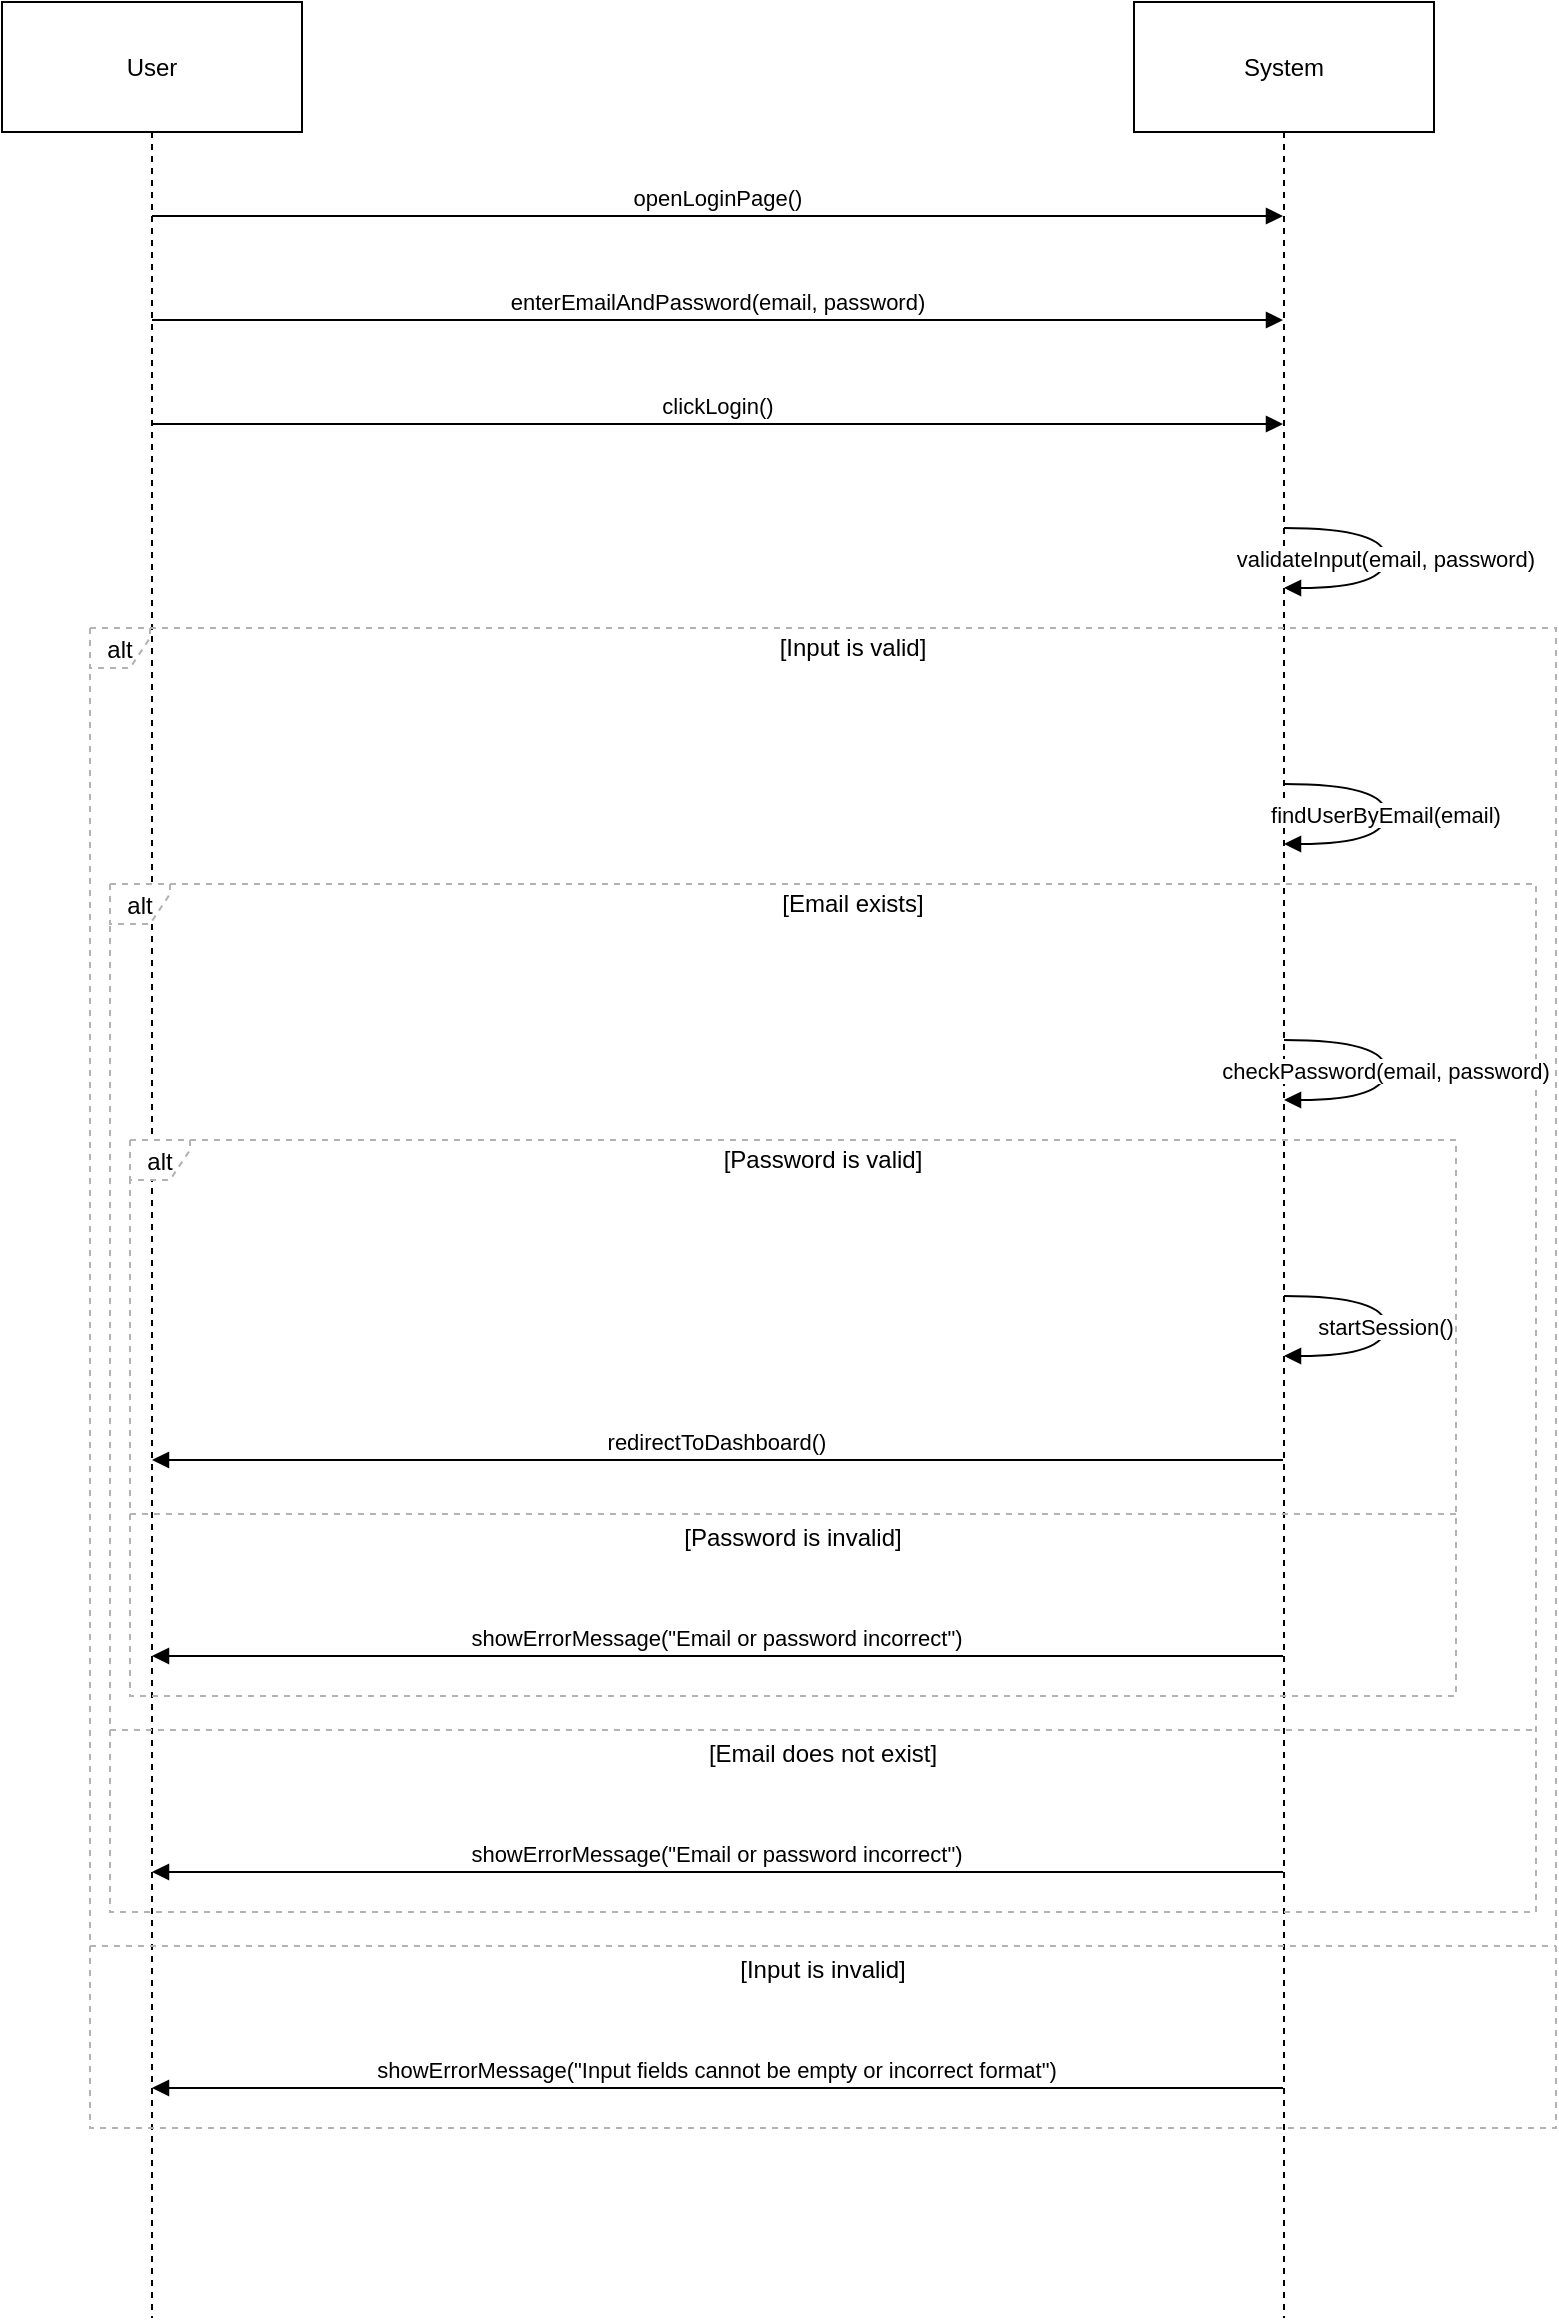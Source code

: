 <mxfile version="26.2.14">
  <diagram name="Page-1" id="e0p6h6tqPudQOgrFy8s6">
    <mxGraphModel>
      <root>
        <mxCell id="0" />
        <mxCell id="1" parent="0" />
        <mxCell id="2" value="User" style="shape=umlLifeline;perimeter=lifelinePerimeter;whiteSpace=wrap;container=1;dropTarget=0;collapsible=0;recursiveResize=0;outlineConnect=0;portConstraint=eastwest;newEdgeStyle={&quot;edgeStyle&quot;:&quot;elbowEdgeStyle&quot;,&quot;elbow&quot;:&quot;vertical&quot;,&quot;curved&quot;:0,&quot;rounded&quot;:0};size=65;" vertex="1" parent="1">
          <mxGeometry width="150" height="1158" as="geometry" />
        </mxCell>
        <mxCell id="3" value="System" style="shape=umlLifeline;perimeter=lifelinePerimeter;whiteSpace=wrap;container=1;dropTarget=0;collapsible=0;recursiveResize=0;outlineConnect=0;portConstraint=eastwest;newEdgeStyle={&quot;edgeStyle&quot;:&quot;elbowEdgeStyle&quot;,&quot;elbow&quot;:&quot;vertical&quot;,&quot;curved&quot;:0,&quot;rounded&quot;:0};size=65;" vertex="1" parent="1">
          <mxGeometry x="566" width="150" height="1158" as="geometry" />
        </mxCell>
        <mxCell id="4" value="alt" style="shape=umlFrame;dashed=1;pointerEvents=0;dropTarget=0;strokeColor=#B3B3B3;height=20;width=30" vertex="1" parent="1">
          <mxGeometry x="64" y="569" width="663" height="278" as="geometry" />
        </mxCell>
        <mxCell id="5" value="[Password is valid]" style="text;strokeColor=none;fillColor=none;align=center;verticalAlign=middle;whiteSpace=wrap;" vertex="1" parent="4">
          <mxGeometry x="30" width="633" height="20" as="geometry" />
        </mxCell>
        <mxCell id="6" value="[Password is invalid]" style="shape=line;dashed=1;whiteSpace=wrap;verticalAlign=top;labelPosition=center;verticalLabelPosition=middle;align=center;strokeColor=#B3B3B3;" vertex="1" parent="4">
          <mxGeometry y="185" width="663" height="4" as="geometry" />
        </mxCell>
        <mxCell id="7" value="alt" style="shape=umlFrame;dashed=1;pointerEvents=0;dropTarget=0;strokeColor=#B3B3B3;height=20;width=30" vertex="1" parent="1">
          <mxGeometry x="54" y="441" width="713" height="514" as="geometry" />
        </mxCell>
        <mxCell id="8" value="[Email exists]" style="text;strokeColor=none;fillColor=none;align=center;verticalAlign=middle;whiteSpace=wrap;" vertex="1" parent="7">
          <mxGeometry x="30" width="683" height="20" as="geometry" />
        </mxCell>
        <mxCell id="9" value="[Email does not exist]" style="shape=line;dashed=1;whiteSpace=wrap;verticalAlign=top;labelPosition=center;verticalLabelPosition=middle;align=center;strokeColor=#B3B3B3;" vertex="1" parent="7">
          <mxGeometry y="421" width="713" height="4" as="geometry" />
        </mxCell>
        <mxCell id="10" value="alt" style="shape=umlFrame;dashed=1;pointerEvents=0;dropTarget=0;strokeColor=#B3B3B3;height=20;width=30" vertex="1" parent="1">
          <mxGeometry x="44" y="313" width="733" height="750" as="geometry" />
        </mxCell>
        <mxCell id="11" value="[Input is valid]" style="text;strokeColor=none;fillColor=none;align=center;verticalAlign=middle;whiteSpace=wrap;" vertex="1" parent="10">
          <mxGeometry x="30" width="703" height="20" as="geometry" />
        </mxCell>
        <mxCell id="12" value="[Input is invalid]" style="shape=line;dashed=1;whiteSpace=wrap;verticalAlign=top;labelPosition=center;verticalLabelPosition=middle;align=center;strokeColor=#B3B3B3;" vertex="1" parent="10">
          <mxGeometry y="657" width="733" height="4" as="geometry" />
        </mxCell>
        <mxCell id="13" value="openLoginPage()" style="verticalAlign=bottom;edgeStyle=elbowEdgeStyle;elbow=vertical;curved=0;rounded=0;endArrow=block;" edge="1" parent="1" source="2" target="3">
          <mxGeometry relative="1" as="geometry">
            <Array as="points">
              <mxPoint x="367" y="107" />
            </Array>
          </mxGeometry>
        </mxCell>
        <mxCell id="14" value="enterEmailAndPassword(email, password)" style="verticalAlign=bottom;edgeStyle=elbowEdgeStyle;elbow=vertical;curved=0;rounded=0;endArrow=block;" edge="1" parent="1" source="2" target="3">
          <mxGeometry relative="1" as="geometry">
            <Array as="points">
              <mxPoint x="367" y="159" />
            </Array>
          </mxGeometry>
        </mxCell>
        <mxCell id="15" value="clickLogin()" style="verticalAlign=bottom;edgeStyle=elbowEdgeStyle;elbow=vertical;curved=0;rounded=0;endArrow=block;" edge="1" parent="1" source="2" target="3">
          <mxGeometry relative="1" as="geometry">
            <Array as="points">
              <mxPoint x="367" y="211" />
            </Array>
          </mxGeometry>
        </mxCell>
        <mxCell id="16" value="validateInput(email, password)" style="curved=1;endArrow=block;" edge="1" parent="1" source="3" target="3">
          <mxGeometry relative="1" as="geometry">
            <Array as="points">
              <mxPoint x="692" y="263" />
              <mxPoint x="692" y="293" />
            </Array>
          </mxGeometry>
        </mxCell>
        <mxCell id="17" value="findUserByEmail(email)" style="curved=1;endArrow=block;" edge="1" parent="1" source="3" target="3">
          <mxGeometry relative="1" as="geometry">
            <Array as="points">
              <mxPoint x="692" y="391" />
              <mxPoint x="692" y="421" />
            </Array>
          </mxGeometry>
        </mxCell>
        <mxCell id="18" value="checkPassword(email, password)" style="curved=1;endArrow=block;" edge="1" parent="1" source="3" target="3">
          <mxGeometry relative="1" as="geometry">
            <Array as="points">
              <mxPoint x="692" y="519" />
              <mxPoint x="692" y="549" />
            </Array>
          </mxGeometry>
        </mxCell>
        <mxCell id="19" value="startSession()" style="curved=1;endArrow=block;" edge="1" parent="1" source="3" target="3">
          <mxGeometry relative="1" as="geometry">
            <Array as="points">
              <mxPoint x="692" y="647" />
              <mxPoint x="692" y="677" />
            </Array>
          </mxGeometry>
        </mxCell>
        <mxCell id="20" value="redirectToDashboard()" style="verticalAlign=bottom;edgeStyle=elbowEdgeStyle;elbow=vertical;curved=0;rounded=0;endArrow=block;" edge="1" parent="1" source="3" target="2">
          <mxGeometry relative="1" as="geometry">
            <Array as="points">
              <mxPoint x="370" y="729" />
            </Array>
          </mxGeometry>
        </mxCell>
        <mxCell id="21" value="showErrorMessage(&quot;Email or password incorrect&quot;)" style="verticalAlign=bottom;edgeStyle=elbowEdgeStyle;elbow=vertical;curved=0;rounded=0;endArrow=block;" edge="1" parent="1" source="3" target="2">
          <mxGeometry relative="1" as="geometry">
            <Array as="points">
              <mxPoint x="370" y="827" />
            </Array>
          </mxGeometry>
        </mxCell>
        <mxCell id="22" value="showErrorMessage(&quot;Email or password incorrect&quot;)" style="verticalAlign=bottom;edgeStyle=elbowEdgeStyle;elbow=vertical;curved=0;rounded=0;endArrow=block;" edge="1" parent="1" source="3" target="2">
          <mxGeometry relative="1" as="geometry">
            <Array as="points">
              <mxPoint x="370" y="935" />
            </Array>
          </mxGeometry>
        </mxCell>
        <mxCell id="23" value="showErrorMessage(&quot;Input fields cannot be empty or incorrect format&quot;)" style="verticalAlign=bottom;edgeStyle=elbowEdgeStyle;elbow=vertical;curved=0;rounded=0;endArrow=block;" edge="1" parent="1" source="3" target="2">
          <mxGeometry relative="1" as="geometry">
            <Array as="points">
              <mxPoint x="370" y="1043" />
            </Array>
          </mxGeometry>
        </mxCell>
      </root>
    </mxGraphModel>
  </diagram>
</mxfile>
